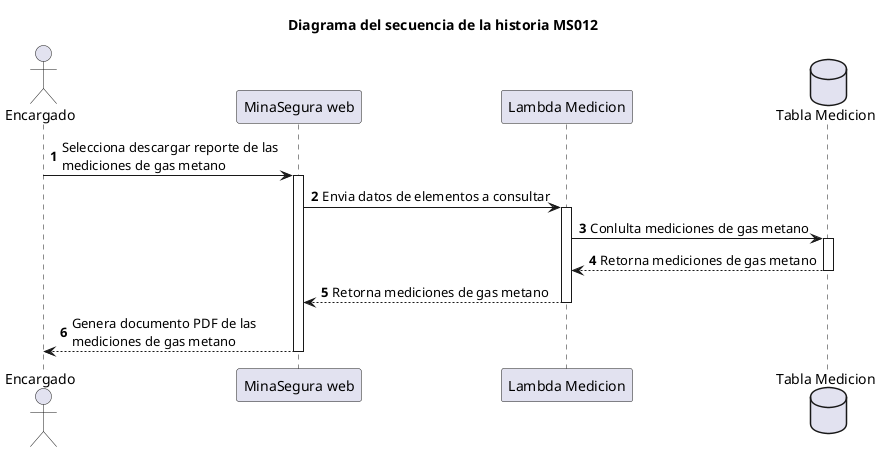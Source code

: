@startuml hu1_sequence
autonumber

title Diagrama del secuencia de la historia MS012

actor Encargado
participant "MinaSegura web"
participant "Lambda Medicion"
database "Tabla Medicion"

Encargado->"MinaSegura web": Selecciona descargar reporte de las \nmediciones de gas metano
activate "MinaSegura web"
"MinaSegura web"->"Lambda Medicion": Envia datos de elementos a consultar
activate "Lambda Medicion"
"Lambda Medicion"->"Tabla Medicion": Conlulta mediciones de gas metano
activate "Tabla Medicion"
"Tabla Medicion"-->"Lambda Medicion": Retorna mediciones de gas metano
deactivate "Tabla Medicion"
"Lambda Medicion"-->"MinaSegura web": Retorna mediciones de gas metano
deactivate "Lambda Medicion"
"MinaSegura web"-->Encargado:Genera documento PDF de las \nmediciones de gas metano
deactivate "MinaSegura web"
@enduml
